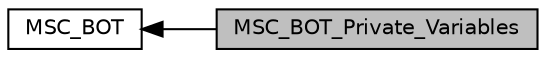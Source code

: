digraph "MSC_BOT_Private_Variables"
{
  edge [fontname="Helvetica",fontsize="10",labelfontname="Helvetica",labelfontsize="10"];
  node [fontname="Helvetica",fontsize="10",shape=record];
  rankdir=LR;
  Node1 [label="MSC_BOT",height=0.2,width=0.4,color="black", fillcolor="white", style="filled",URL="$group___m_s_c___b_o_t.html",tooltip="This file is the Header file for usbd_msc_bot.c. "];
  Node0 [label="MSC_BOT_Private_Variables",height=0.2,width=0.4,color="black", fillcolor="grey75", style="filled", fontcolor="black"];
  Node1->Node0 [shape=plaintext, dir="back", style="solid"];
}
